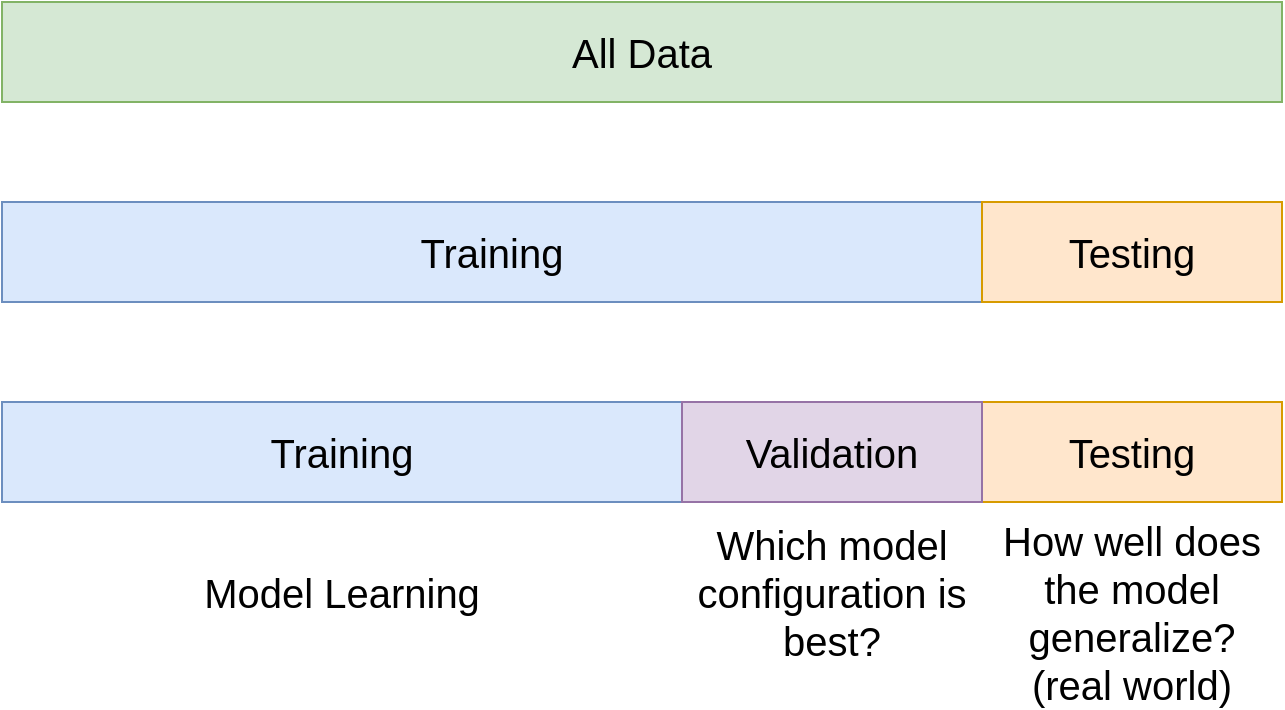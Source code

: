<mxfile>
    <diagram id="kUsZZStQefOlGnmDiHb9" name="Page-1">
        <mxGraphModel dx="1011" dy="607" grid="1" gridSize="10" guides="1" tooltips="1" connect="1" arrows="1" fold="1" page="1" pageScale="1" pageWidth="850" pageHeight="1100" math="0" shadow="0">
            <root>
                <mxCell id="0"/>
                <mxCell id="1" parent="0"/>
                <mxCell id="2" value="&lt;font style=&quot;font-size: 20px;&quot;&gt;All Data&lt;/font&gt;" style="rounded=0;whiteSpace=wrap;html=1;fillColor=#d5e8d4;strokeColor=#82b366;" vertex="1" parent="1">
                    <mxGeometry x="40" y="130" width="640" height="50" as="geometry"/>
                </mxCell>
                <mxCell id="4" value="&lt;font style=&quot;font-size: 20px;&quot;&gt;Training&lt;/font&gt;" style="rounded=0;whiteSpace=wrap;html=1;fillColor=#dae8fc;strokeColor=#6c8ebf;" vertex="1" parent="1">
                    <mxGeometry x="40" y="230" width="490" height="50" as="geometry"/>
                </mxCell>
                <mxCell id="5" value="&lt;span style=&quot;font-size: 20px;&quot;&gt;Testing&lt;/span&gt;" style="rounded=0;whiteSpace=wrap;html=1;fillColor=#ffe6cc;strokeColor=#d79b00;" vertex="1" parent="1">
                    <mxGeometry x="530" y="230" width="150" height="50" as="geometry"/>
                </mxCell>
                <mxCell id="6" value="&lt;font style=&quot;font-size: 20px;&quot;&gt;Training&lt;/font&gt;" style="rounded=0;whiteSpace=wrap;html=1;fillColor=#dae8fc;strokeColor=#6c8ebf;" vertex="1" parent="1">
                    <mxGeometry x="40" y="330" width="340" height="50" as="geometry"/>
                </mxCell>
                <mxCell id="8" value="&lt;span style=&quot;font-size: 20px;&quot;&gt;Testing&lt;/span&gt;" style="rounded=0;whiteSpace=wrap;html=1;fillColor=#ffe6cc;strokeColor=#d79b00;" vertex="1" parent="1">
                    <mxGeometry x="530" y="330" width="150" height="50" as="geometry"/>
                </mxCell>
                <mxCell id="9" value="&lt;span style=&quot;font-size: 20px;&quot;&gt;Validation&lt;/span&gt;" style="rounded=0;whiteSpace=wrap;html=1;fillColor=#e1d5e7;strokeColor=#9673a6;" vertex="1" parent="1">
                    <mxGeometry x="380" y="330" width="150" height="50" as="geometry"/>
                </mxCell>
                <mxCell id="10" value="&lt;span style=&quot;font-size: 20px;&quot;&gt;Model Learning&lt;/span&gt;" style="text;strokeColor=none;align=center;fillColor=none;html=1;verticalAlign=middle;whiteSpace=wrap;rounded=0;" vertex="1" parent="1">
                    <mxGeometry x="140" y="410" width="140" height="30" as="geometry"/>
                </mxCell>
                <mxCell id="11" value="&lt;span style=&quot;font-size: 20px;&quot;&gt;Which model configuration is best?&lt;/span&gt;" style="text;strokeColor=none;align=center;fillColor=none;html=1;verticalAlign=middle;whiteSpace=wrap;rounded=0;" vertex="1" parent="1">
                    <mxGeometry x="385" y="410" width="140" height="30" as="geometry"/>
                </mxCell>
                <mxCell id="12" value="&lt;span style=&quot;font-size: 20px;&quot;&gt;How well does the model generalize? (real world)&lt;/span&gt;" style="text;strokeColor=none;align=center;fillColor=none;html=1;verticalAlign=middle;whiteSpace=wrap;rounded=0;" vertex="1" parent="1">
                    <mxGeometry x="535" y="420" width="140" height="30" as="geometry"/>
                </mxCell>
            </root>
        </mxGraphModel>
    </diagram>
</mxfile>